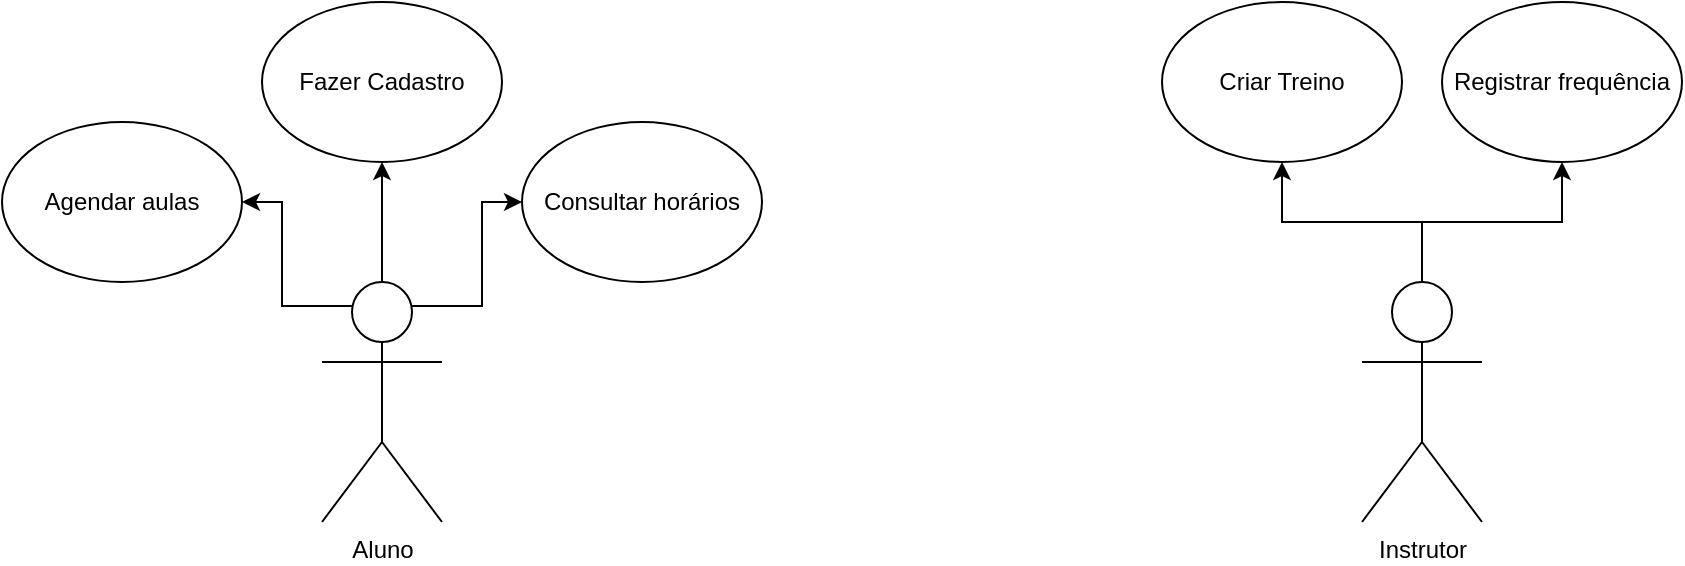 <mxfile version="26.2.3">
  <diagram name="Página-1" id="QS-QfgwPZYKxALLiiG3N">
    <mxGraphModel dx="1428" dy="1946" grid="1" gridSize="10" guides="1" tooltips="1" connect="1" arrows="1" fold="1" page="1" pageScale="1" pageWidth="827" pageHeight="1169" math="0" shadow="0">
      <root>
        <mxCell id="0" />
        <mxCell id="1" parent="0" />
        <mxCell id="q2ANLchODeLdnUfNNgly-1" value="Agendar aulas" style="ellipse;whiteSpace=wrap;html=1;" vertex="1" parent="1">
          <mxGeometry x="190" y="30" width="120" height="80" as="geometry" />
        </mxCell>
        <mxCell id="q2ANLchODeLdnUfNNgly-19" style="edgeStyle=orthogonalEdgeStyle;rounded=0;orthogonalLoop=1;jettySize=auto;html=1;exitX=0.5;exitY=0;exitDx=0;exitDy=0;exitPerimeter=0;entryX=0.5;entryY=1;entryDx=0;entryDy=0;" edge="1" parent="1" source="q2ANLchODeLdnUfNNgly-2" target="q2ANLchODeLdnUfNNgly-5">
          <mxGeometry relative="1" as="geometry" />
        </mxCell>
        <mxCell id="q2ANLchODeLdnUfNNgly-22" style="edgeStyle=orthogonalEdgeStyle;rounded=0;orthogonalLoop=1;jettySize=auto;html=1;exitX=0.75;exitY=0.1;exitDx=0;exitDy=0;exitPerimeter=0;entryX=0;entryY=0.5;entryDx=0;entryDy=0;" edge="1" parent="1" source="q2ANLchODeLdnUfNNgly-2" target="q2ANLchODeLdnUfNNgly-9">
          <mxGeometry relative="1" as="geometry" />
        </mxCell>
        <mxCell id="q2ANLchODeLdnUfNNgly-24" style="edgeStyle=orthogonalEdgeStyle;rounded=0;orthogonalLoop=1;jettySize=auto;html=1;exitX=0.25;exitY=0.1;exitDx=0;exitDy=0;exitPerimeter=0;entryX=1;entryY=0.5;entryDx=0;entryDy=0;" edge="1" parent="1" source="q2ANLchODeLdnUfNNgly-2" target="q2ANLchODeLdnUfNNgly-1">
          <mxGeometry relative="1" as="geometry" />
        </mxCell>
        <mxCell id="q2ANLchODeLdnUfNNgly-2" value="Aluno" style="shape=umlActor;verticalLabelPosition=bottom;verticalAlign=top;html=1;outlineConnect=0;" vertex="1" parent="1">
          <mxGeometry x="350" y="110" width="60" height="120" as="geometry" />
        </mxCell>
        <mxCell id="q2ANLchODeLdnUfNNgly-5" value="Fazer Cadastro" style="ellipse;whiteSpace=wrap;html=1;" vertex="1" parent="1">
          <mxGeometry x="320" y="-30" width="120" height="80" as="geometry" />
        </mxCell>
        <mxCell id="q2ANLchODeLdnUfNNgly-9" value="Consultar horários" style="ellipse;whiteSpace=wrap;html=1;" vertex="1" parent="1">
          <mxGeometry x="450" y="30" width="120" height="80" as="geometry" />
        </mxCell>
        <mxCell id="q2ANLchODeLdnUfNNgly-27" style="edgeStyle=orthogonalEdgeStyle;rounded=0;orthogonalLoop=1;jettySize=auto;html=1;exitX=0.5;exitY=0;exitDx=0;exitDy=0;exitPerimeter=0;" edge="1" parent="1" source="q2ANLchODeLdnUfNNgly-26" target="q2ANLchODeLdnUfNNgly-28">
          <mxGeometry relative="1" as="geometry">
            <mxPoint x="900" y="30" as="targetPoint" />
          </mxGeometry>
        </mxCell>
        <mxCell id="q2ANLchODeLdnUfNNgly-30" style="edgeStyle=orthogonalEdgeStyle;rounded=0;orthogonalLoop=1;jettySize=auto;html=1;exitX=0.5;exitY=0;exitDx=0;exitDy=0;exitPerimeter=0;entryX=0.5;entryY=1;entryDx=0;entryDy=0;" edge="1" parent="1" source="q2ANLchODeLdnUfNNgly-26" target="q2ANLchODeLdnUfNNgly-29">
          <mxGeometry relative="1" as="geometry" />
        </mxCell>
        <mxCell id="q2ANLchODeLdnUfNNgly-26" value="Instrutor" style="shape=umlActor;verticalLabelPosition=bottom;verticalAlign=top;html=1;outlineConnect=0;" vertex="1" parent="1">
          <mxGeometry x="870" y="110" width="60" height="120" as="geometry" />
        </mxCell>
        <mxCell id="q2ANLchODeLdnUfNNgly-28" value="Registrar frequência" style="ellipse;whiteSpace=wrap;html=1;" vertex="1" parent="1">
          <mxGeometry x="910" y="-30" width="120" height="80" as="geometry" />
        </mxCell>
        <mxCell id="q2ANLchODeLdnUfNNgly-29" value="Criar Treino" style="ellipse;whiteSpace=wrap;html=1;" vertex="1" parent="1">
          <mxGeometry x="770" y="-30" width="120" height="80" as="geometry" />
        </mxCell>
      </root>
    </mxGraphModel>
  </diagram>
</mxfile>
